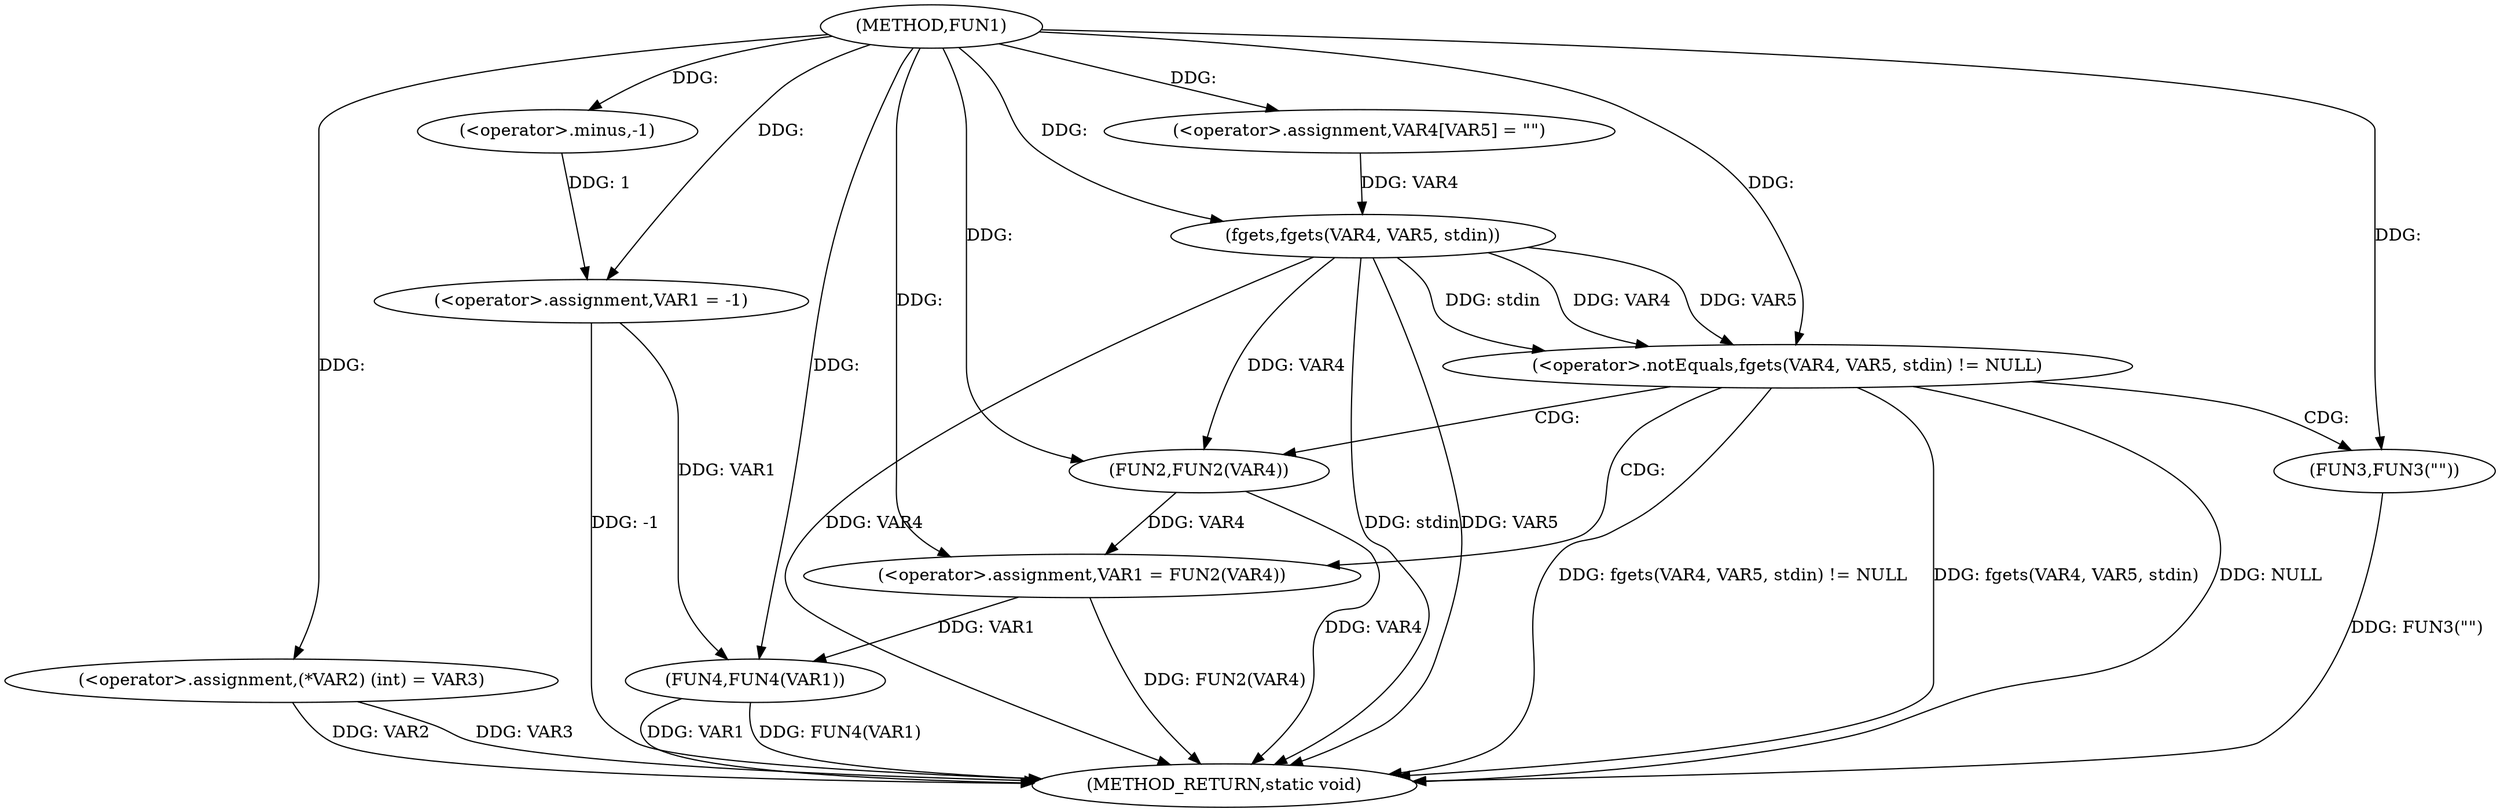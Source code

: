 digraph FUN1 {  
"1000100" [label = "(METHOD,FUN1)" ]
"1000134" [label = "(METHOD_RETURN,static void)" ]
"1000104" [label = "(<operator>.assignment,(*VAR2) (int) = VAR3)" ]
"1000107" [label = "(<operator>.assignment,VAR1 = -1)" ]
"1000109" [label = "(<operator>.minus,-1)" ]
"1000113" [label = "(<operator>.assignment,VAR4[VAR5] = \"\")" ]
"1000117" [label = "(<operator>.notEquals,fgets(VAR4, VAR5, stdin) != NULL)" ]
"1000118" [label = "(fgets,fgets(VAR4, VAR5, stdin))" ]
"1000124" [label = "(<operator>.assignment,VAR1 = FUN2(VAR4))" ]
"1000126" [label = "(FUN2,FUN2(VAR4))" ]
"1000130" [label = "(FUN3,FUN3(\"\"))" ]
"1000132" [label = "(FUN4,FUN4(VAR1))" ]
  "1000117" -> "1000134"  [ label = "DDG: fgets(VAR4, VAR5, stdin) != NULL"] 
  "1000104" -> "1000134"  [ label = "DDG: VAR2"] 
  "1000132" -> "1000134"  [ label = "DDG: FUN4(VAR1)"] 
  "1000118" -> "1000134"  [ label = "DDG: stdin"] 
  "1000126" -> "1000134"  [ label = "DDG: VAR4"] 
  "1000117" -> "1000134"  [ label = "DDG: fgets(VAR4, VAR5, stdin)"] 
  "1000132" -> "1000134"  [ label = "DDG: VAR1"] 
  "1000117" -> "1000134"  [ label = "DDG: NULL"] 
  "1000118" -> "1000134"  [ label = "DDG: VAR4"] 
  "1000130" -> "1000134"  [ label = "DDG: FUN3(\"\")"] 
  "1000124" -> "1000134"  [ label = "DDG: FUN2(VAR4)"] 
  "1000118" -> "1000134"  [ label = "DDG: VAR5"] 
  "1000104" -> "1000134"  [ label = "DDG: VAR3"] 
  "1000107" -> "1000134"  [ label = "DDG: -1"] 
  "1000100" -> "1000104"  [ label = "DDG: "] 
  "1000109" -> "1000107"  [ label = "DDG: 1"] 
  "1000100" -> "1000107"  [ label = "DDG: "] 
  "1000100" -> "1000109"  [ label = "DDG: "] 
  "1000100" -> "1000113"  [ label = "DDG: "] 
  "1000118" -> "1000117"  [ label = "DDG: VAR4"] 
  "1000118" -> "1000117"  [ label = "DDG: VAR5"] 
  "1000118" -> "1000117"  [ label = "DDG: stdin"] 
  "1000113" -> "1000118"  [ label = "DDG: VAR4"] 
  "1000100" -> "1000118"  [ label = "DDG: "] 
  "1000100" -> "1000117"  [ label = "DDG: "] 
  "1000126" -> "1000124"  [ label = "DDG: VAR4"] 
  "1000100" -> "1000124"  [ label = "DDG: "] 
  "1000118" -> "1000126"  [ label = "DDG: VAR4"] 
  "1000100" -> "1000126"  [ label = "DDG: "] 
  "1000100" -> "1000130"  [ label = "DDG: "] 
  "1000124" -> "1000132"  [ label = "DDG: VAR1"] 
  "1000107" -> "1000132"  [ label = "DDG: VAR1"] 
  "1000100" -> "1000132"  [ label = "DDG: "] 
  "1000117" -> "1000124"  [ label = "CDG: "] 
  "1000117" -> "1000130"  [ label = "CDG: "] 
  "1000117" -> "1000126"  [ label = "CDG: "] 
}
